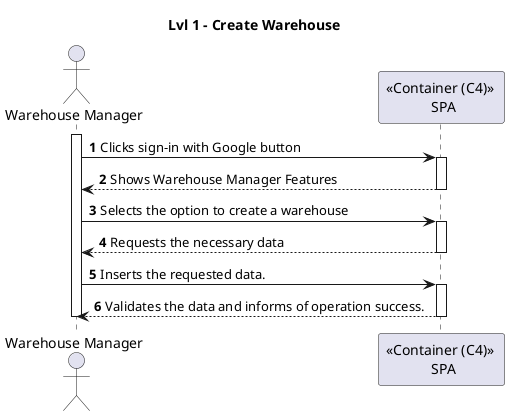 @startuml US

title Lvl 1 - Create Warehouse

autonumber

actor "Warehouse Manager" as WM
participant "<< Container (C4) >> \n SPA" as S

activate WM
WM -> S : Clicks sign-in with Google button
activate S
S --> WM : Shows Warehouse Manager Features
deactivate S
WM -> S : Selects the option to create a warehouse
activate S
S --> WM : Requests the necessary data
deactivate S

WM -> S : Inserts the requested data.
activate S
S --> WM : Validates the data and informs of operation success.
deactivate S

deactivate WM

@enduml